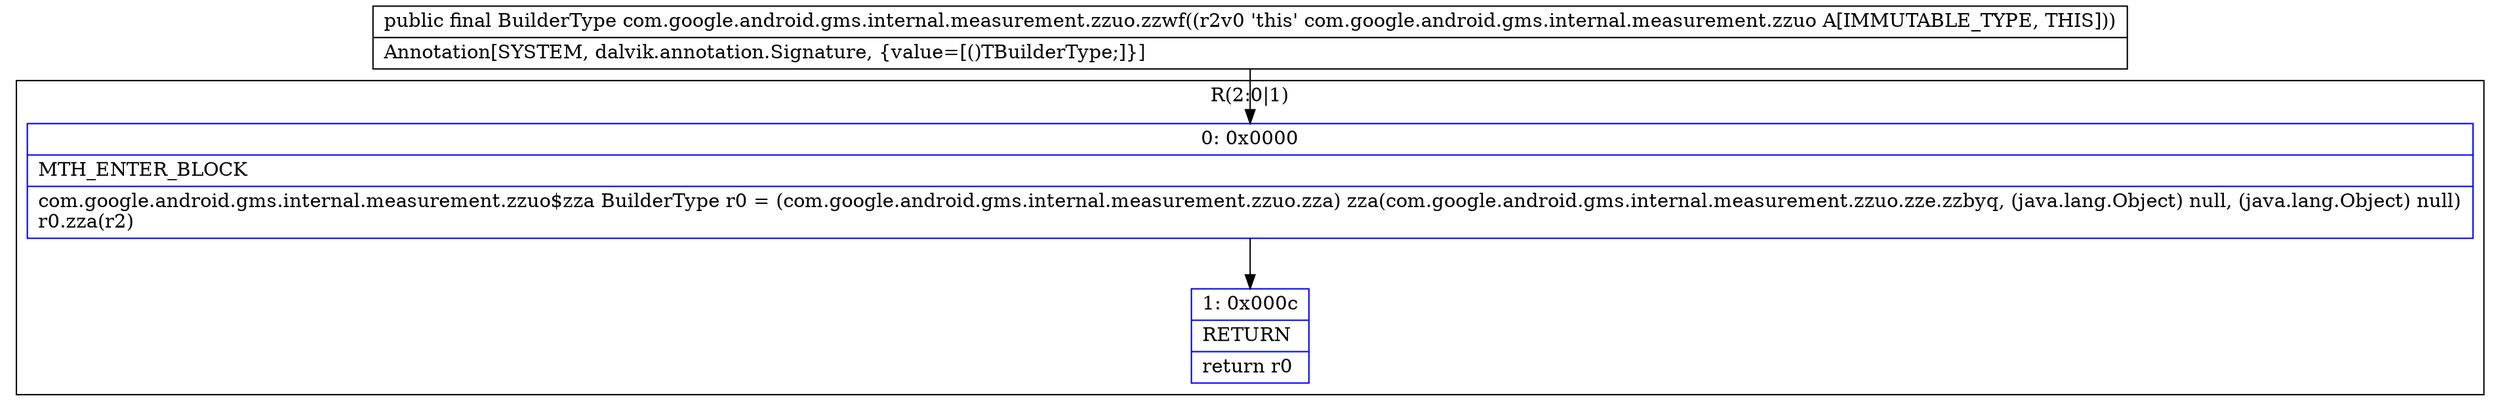 digraph "CFG forcom.google.android.gms.internal.measurement.zzuo.zzwf()Lcom\/google\/android\/gms\/internal\/measurement\/zzuo$zza;" {
subgraph cluster_Region_247374545 {
label = "R(2:0|1)";
node [shape=record,color=blue];
Node_0 [shape=record,label="{0\:\ 0x0000|MTH_ENTER_BLOCK\l|com.google.android.gms.internal.measurement.zzuo$zza BuilderType r0 = (com.google.android.gms.internal.measurement.zzuo.zza) zza(com.google.android.gms.internal.measurement.zzuo.zze.zzbyq, (java.lang.Object) null, (java.lang.Object) null)\lr0.zza(r2)\l}"];
Node_1 [shape=record,label="{1\:\ 0x000c|RETURN\l|return r0\l}"];
}
MethodNode[shape=record,label="{public final BuilderType com.google.android.gms.internal.measurement.zzuo.zzwf((r2v0 'this' com.google.android.gms.internal.measurement.zzuo A[IMMUTABLE_TYPE, THIS]))  | Annotation[SYSTEM, dalvik.annotation.Signature, \{value=[()TBuilderType;]\}]\l}"];
MethodNode -> Node_0;
Node_0 -> Node_1;
}

